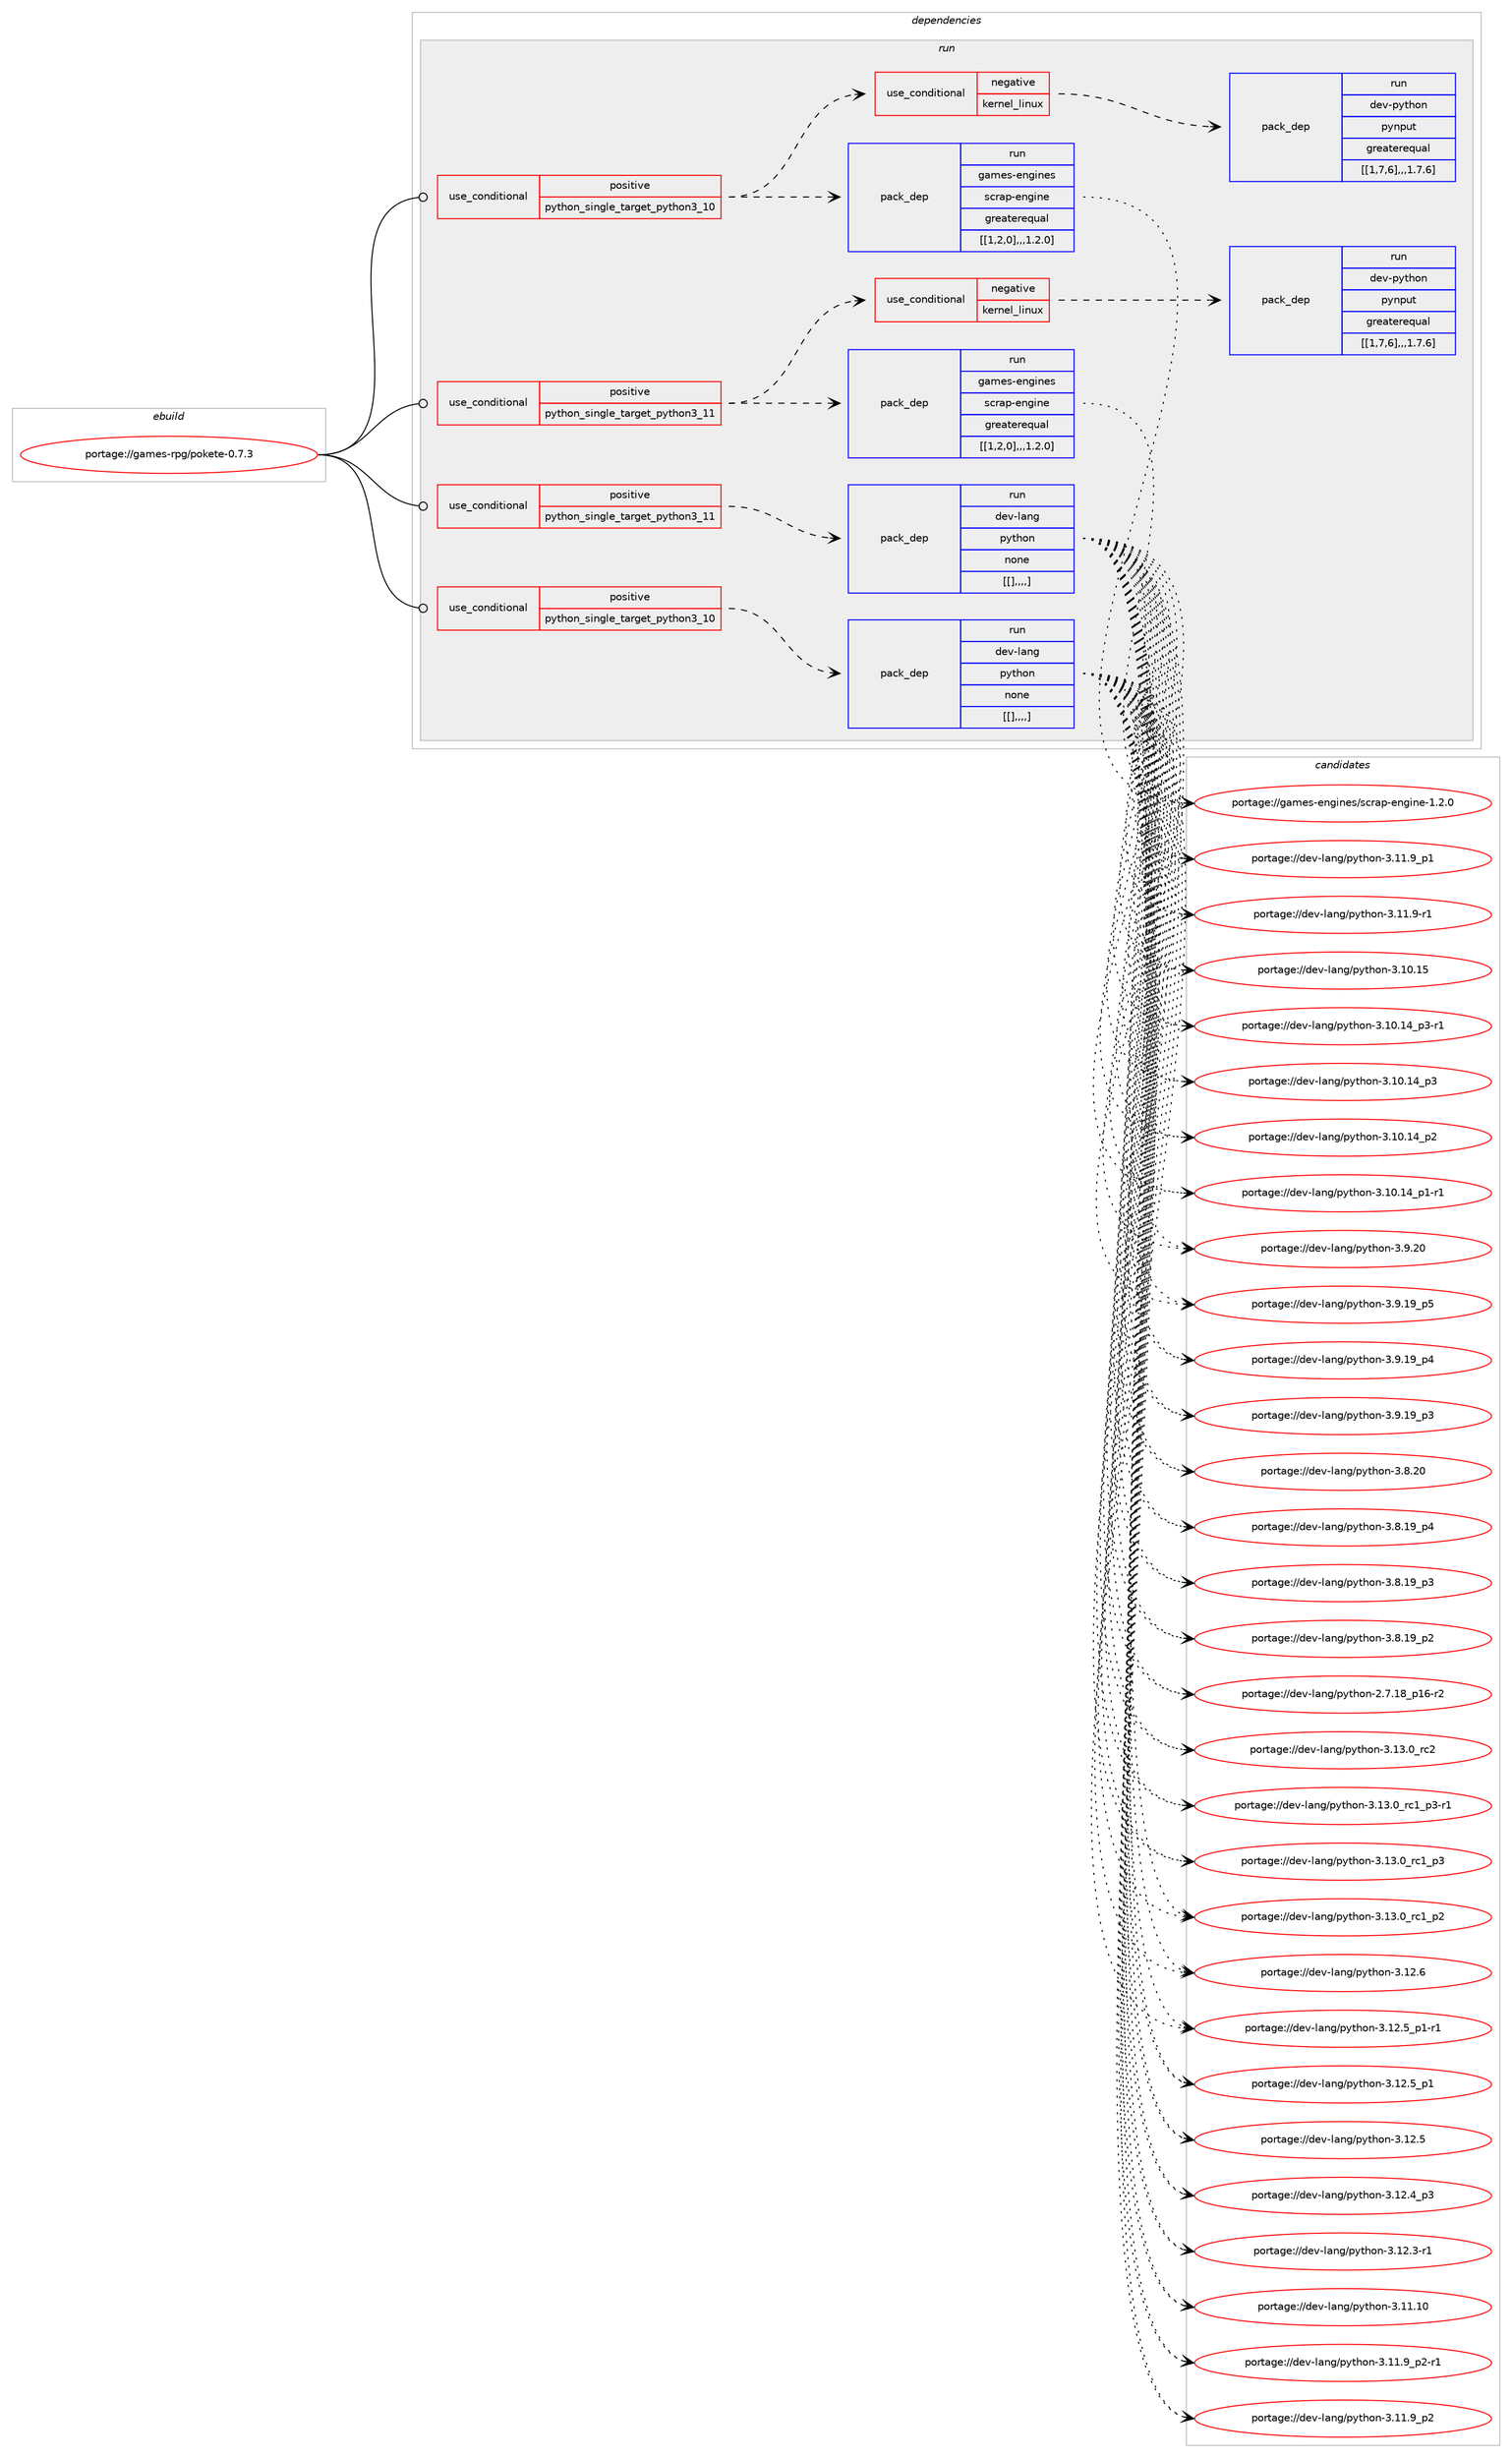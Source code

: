 digraph prolog {

# *************
# Graph options
# *************

newrank=true;
concentrate=true;
compound=true;
graph [rankdir=LR,fontname=Helvetica,fontsize=10,ranksep=1.5];#, ranksep=2.5, nodesep=0.2];
edge  [arrowhead=vee];
node  [fontname=Helvetica,fontsize=10];

# **********
# The ebuild
# **********

subgraph cluster_leftcol {
color=gray;
label=<<i>ebuild</i>>;
id [label="portage://games-rpg/pokete-0.7.3", color=red, width=4, href="../games-rpg/pokete-0.7.3.svg"];
}

# ****************
# The dependencies
# ****************

subgraph cluster_midcol {
color=gray;
label=<<i>dependencies</i>>;
subgraph cluster_compile {
fillcolor="#eeeeee";
style=filled;
label=<<i>compile</i>>;
}
subgraph cluster_compileandrun {
fillcolor="#eeeeee";
style=filled;
label=<<i>compile and run</i>>;
}
subgraph cluster_run {
fillcolor="#eeeeee";
style=filled;
label=<<i>run</i>>;
subgraph cond66369 {
dependency236964 [label=<<TABLE BORDER="0" CELLBORDER="1" CELLSPACING="0" CELLPADDING="4"><TR><TD ROWSPAN="3" CELLPADDING="10">use_conditional</TD></TR><TR><TD>positive</TD></TR><TR><TD>python_single_target_python3_10</TD></TR></TABLE>>, shape=none, color=red];
subgraph pack169093 {
dependency236965 [label=<<TABLE BORDER="0" CELLBORDER="1" CELLSPACING="0" CELLPADDING="4" WIDTH="220"><TR><TD ROWSPAN="6" CELLPADDING="30">pack_dep</TD></TR><TR><TD WIDTH="110">run</TD></TR><TR><TD>dev-lang</TD></TR><TR><TD>python</TD></TR><TR><TD>none</TD></TR><TR><TD>[[],,,,]</TD></TR></TABLE>>, shape=none, color=blue];
}
dependency236964:e -> dependency236965:w [weight=20,style="dashed",arrowhead="vee"];
}
id:e -> dependency236964:w [weight=20,style="solid",arrowhead="odot"];
subgraph cond66370 {
dependency236966 [label=<<TABLE BORDER="0" CELLBORDER="1" CELLSPACING="0" CELLPADDING="4"><TR><TD ROWSPAN="3" CELLPADDING="10">use_conditional</TD></TR><TR><TD>positive</TD></TR><TR><TD>python_single_target_python3_10</TD></TR></TABLE>>, shape=none, color=red];
subgraph pack169094 {
dependency236967 [label=<<TABLE BORDER="0" CELLBORDER="1" CELLSPACING="0" CELLPADDING="4" WIDTH="220"><TR><TD ROWSPAN="6" CELLPADDING="30">pack_dep</TD></TR><TR><TD WIDTH="110">run</TD></TR><TR><TD>games-engines</TD></TR><TR><TD>scrap-engine</TD></TR><TR><TD>greaterequal</TD></TR><TR><TD>[[1,2,0],,,1.2.0]</TD></TR></TABLE>>, shape=none, color=blue];
}
dependency236966:e -> dependency236967:w [weight=20,style="dashed",arrowhead="vee"];
subgraph cond66371 {
dependency236968 [label=<<TABLE BORDER="0" CELLBORDER="1" CELLSPACING="0" CELLPADDING="4"><TR><TD ROWSPAN="3" CELLPADDING="10">use_conditional</TD></TR><TR><TD>negative</TD></TR><TR><TD>kernel_linux</TD></TR></TABLE>>, shape=none, color=red];
subgraph pack169095 {
dependency236969 [label=<<TABLE BORDER="0" CELLBORDER="1" CELLSPACING="0" CELLPADDING="4" WIDTH="220"><TR><TD ROWSPAN="6" CELLPADDING="30">pack_dep</TD></TR><TR><TD WIDTH="110">run</TD></TR><TR><TD>dev-python</TD></TR><TR><TD>pynput</TD></TR><TR><TD>greaterequal</TD></TR><TR><TD>[[1,7,6],,,1.7.6]</TD></TR></TABLE>>, shape=none, color=blue];
}
dependency236968:e -> dependency236969:w [weight=20,style="dashed",arrowhead="vee"];
}
dependency236966:e -> dependency236968:w [weight=20,style="dashed",arrowhead="vee"];
}
id:e -> dependency236966:w [weight=20,style="solid",arrowhead="odot"];
subgraph cond66372 {
dependency236970 [label=<<TABLE BORDER="0" CELLBORDER="1" CELLSPACING="0" CELLPADDING="4"><TR><TD ROWSPAN="3" CELLPADDING="10">use_conditional</TD></TR><TR><TD>positive</TD></TR><TR><TD>python_single_target_python3_11</TD></TR></TABLE>>, shape=none, color=red];
subgraph pack169096 {
dependency236971 [label=<<TABLE BORDER="0" CELLBORDER="1" CELLSPACING="0" CELLPADDING="4" WIDTH="220"><TR><TD ROWSPAN="6" CELLPADDING="30">pack_dep</TD></TR><TR><TD WIDTH="110">run</TD></TR><TR><TD>dev-lang</TD></TR><TR><TD>python</TD></TR><TR><TD>none</TD></TR><TR><TD>[[],,,,]</TD></TR></TABLE>>, shape=none, color=blue];
}
dependency236970:e -> dependency236971:w [weight=20,style="dashed",arrowhead="vee"];
}
id:e -> dependency236970:w [weight=20,style="solid",arrowhead="odot"];
subgraph cond66373 {
dependency236972 [label=<<TABLE BORDER="0" CELLBORDER="1" CELLSPACING="0" CELLPADDING="4"><TR><TD ROWSPAN="3" CELLPADDING="10">use_conditional</TD></TR><TR><TD>positive</TD></TR><TR><TD>python_single_target_python3_11</TD></TR></TABLE>>, shape=none, color=red];
subgraph pack169097 {
dependency236973 [label=<<TABLE BORDER="0" CELLBORDER="1" CELLSPACING="0" CELLPADDING="4" WIDTH="220"><TR><TD ROWSPAN="6" CELLPADDING="30">pack_dep</TD></TR><TR><TD WIDTH="110">run</TD></TR><TR><TD>games-engines</TD></TR><TR><TD>scrap-engine</TD></TR><TR><TD>greaterequal</TD></TR><TR><TD>[[1,2,0],,,1.2.0]</TD></TR></TABLE>>, shape=none, color=blue];
}
dependency236972:e -> dependency236973:w [weight=20,style="dashed",arrowhead="vee"];
subgraph cond66374 {
dependency236974 [label=<<TABLE BORDER="0" CELLBORDER="1" CELLSPACING="0" CELLPADDING="4"><TR><TD ROWSPAN="3" CELLPADDING="10">use_conditional</TD></TR><TR><TD>negative</TD></TR><TR><TD>kernel_linux</TD></TR></TABLE>>, shape=none, color=red];
subgraph pack169098 {
dependency236975 [label=<<TABLE BORDER="0" CELLBORDER="1" CELLSPACING="0" CELLPADDING="4" WIDTH="220"><TR><TD ROWSPAN="6" CELLPADDING="30">pack_dep</TD></TR><TR><TD WIDTH="110">run</TD></TR><TR><TD>dev-python</TD></TR><TR><TD>pynput</TD></TR><TR><TD>greaterequal</TD></TR><TR><TD>[[1,7,6],,,1.7.6]</TD></TR></TABLE>>, shape=none, color=blue];
}
dependency236974:e -> dependency236975:w [weight=20,style="dashed",arrowhead="vee"];
}
dependency236972:e -> dependency236974:w [weight=20,style="dashed",arrowhead="vee"];
}
id:e -> dependency236972:w [weight=20,style="solid",arrowhead="odot"];
}
}

# **************
# The candidates
# **************

subgraph cluster_choices {
rank=same;
color=gray;
label=<<i>candidates</i>>;

subgraph choice169093 {
color=black;
nodesep=1;
choice10010111845108971101034711212111610411111045514649514648951149950 [label="portage://dev-lang/python-3.13.0_rc2", color=red, width=4,href="../dev-lang/python-3.13.0_rc2.svg"];
choice1001011184510897110103471121211161041111104551464951464895114994995112514511449 [label="portage://dev-lang/python-3.13.0_rc1_p3-r1", color=red, width=4,href="../dev-lang/python-3.13.0_rc1_p3-r1.svg"];
choice100101118451089711010347112121116104111110455146495146489511499499511251 [label="portage://dev-lang/python-3.13.0_rc1_p3", color=red, width=4,href="../dev-lang/python-3.13.0_rc1_p3.svg"];
choice100101118451089711010347112121116104111110455146495146489511499499511250 [label="portage://dev-lang/python-3.13.0_rc1_p2", color=red, width=4,href="../dev-lang/python-3.13.0_rc1_p2.svg"];
choice10010111845108971101034711212111610411111045514649504654 [label="portage://dev-lang/python-3.12.6", color=red, width=4,href="../dev-lang/python-3.12.6.svg"];
choice1001011184510897110103471121211161041111104551464950465395112494511449 [label="portage://dev-lang/python-3.12.5_p1-r1", color=red, width=4,href="../dev-lang/python-3.12.5_p1-r1.svg"];
choice100101118451089711010347112121116104111110455146495046539511249 [label="portage://dev-lang/python-3.12.5_p1", color=red, width=4,href="../dev-lang/python-3.12.5_p1.svg"];
choice10010111845108971101034711212111610411111045514649504653 [label="portage://dev-lang/python-3.12.5", color=red, width=4,href="../dev-lang/python-3.12.5.svg"];
choice100101118451089711010347112121116104111110455146495046529511251 [label="portage://dev-lang/python-3.12.4_p3", color=red, width=4,href="../dev-lang/python-3.12.4_p3.svg"];
choice100101118451089711010347112121116104111110455146495046514511449 [label="portage://dev-lang/python-3.12.3-r1", color=red, width=4,href="../dev-lang/python-3.12.3-r1.svg"];
choice1001011184510897110103471121211161041111104551464949464948 [label="portage://dev-lang/python-3.11.10", color=red, width=4,href="../dev-lang/python-3.11.10.svg"];
choice1001011184510897110103471121211161041111104551464949465795112504511449 [label="portage://dev-lang/python-3.11.9_p2-r1", color=red, width=4,href="../dev-lang/python-3.11.9_p2-r1.svg"];
choice100101118451089711010347112121116104111110455146494946579511250 [label="portage://dev-lang/python-3.11.9_p2", color=red, width=4,href="../dev-lang/python-3.11.9_p2.svg"];
choice100101118451089711010347112121116104111110455146494946579511249 [label="portage://dev-lang/python-3.11.9_p1", color=red, width=4,href="../dev-lang/python-3.11.9_p1.svg"];
choice100101118451089711010347112121116104111110455146494946574511449 [label="portage://dev-lang/python-3.11.9-r1", color=red, width=4,href="../dev-lang/python-3.11.9-r1.svg"];
choice1001011184510897110103471121211161041111104551464948464953 [label="portage://dev-lang/python-3.10.15", color=red, width=4,href="../dev-lang/python-3.10.15.svg"];
choice100101118451089711010347112121116104111110455146494846495295112514511449 [label="portage://dev-lang/python-3.10.14_p3-r1", color=red, width=4,href="../dev-lang/python-3.10.14_p3-r1.svg"];
choice10010111845108971101034711212111610411111045514649484649529511251 [label="portage://dev-lang/python-3.10.14_p3", color=red, width=4,href="../dev-lang/python-3.10.14_p3.svg"];
choice10010111845108971101034711212111610411111045514649484649529511250 [label="portage://dev-lang/python-3.10.14_p2", color=red, width=4,href="../dev-lang/python-3.10.14_p2.svg"];
choice100101118451089711010347112121116104111110455146494846495295112494511449 [label="portage://dev-lang/python-3.10.14_p1-r1", color=red, width=4,href="../dev-lang/python-3.10.14_p1-r1.svg"];
choice10010111845108971101034711212111610411111045514657465048 [label="portage://dev-lang/python-3.9.20", color=red, width=4,href="../dev-lang/python-3.9.20.svg"];
choice100101118451089711010347112121116104111110455146574649579511253 [label="portage://dev-lang/python-3.9.19_p5", color=red, width=4,href="../dev-lang/python-3.9.19_p5.svg"];
choice100101118451089711010347112121116104111110455146574649579511252 [label="portage://dev-lang/python-3.9.19_p4", color=red, width=4,href="../dev-lang/python-3.9.19_p4.svg"];
choice100101118451089711010347112121116104111110455146574649579511251 [label="portage://dev-lang/python-3.9.19_p3", color=red, width=4,href="../dev-lang/python-3.9.19_p3.svg"];
choice10010111845108971101034711212111610411111045514656465048 [label="portage://dev-lang/python-3.8.20", color=red, width=4,href="../dev-lang/python-3.8.20.svg"];
choice100101118451089711010347112121116104111110455146564649579511252 [label="portage://dev-lang/python-3.8.19_p4", color=red, width=4,href="../dev-lang/python-3.8.19_p4.svg"];
choice100101118451089711010347112121116104111110455146564649579511251 [label="portage://dev-lang/python-3.8.19_p3", color=red, width=4,href="../dev-lang/python-3.8.19_p3.svg"];
choice100101118451089711010347112121116104111110455146564649579511250 [label="portage://dev-lang/python-3.8.19_p2", color=red, width=4,href="../dev-lang/python-3.8.19_p2.svg"];
choice100101118451089711010347112121116104111110455046554649569511249544511450 [label="portage://dev-lang/python-2.7.18_p16-r2", color=red, width=4,href="../dev-lang/python-2.7.18_p16-r2.svg"];
dependency236965:e -> choice10010111845108971101034711212111610411111045514649514648951149950:w [style=dotted,weight="100"];
dependency236965:e -> choice1001011184510897110103471121211161041111104551464951464895114994995112514511449:w [style=dotted,weight="100"];
dependency236965:e -> choice100101118451089711010347112121116104111110455146495146489511499499511251:w [style=dotted,weight="100"];
dependency236965:e -> choice100101118451089711010347112121116104111110455146495146489511499499511250:w [style=dotted,weight="100"];
dependency236965:e -> choice10010111845108971101034711212111610411111045514649504654:w [style=dotted,weight="100"];
dependency236965:e -> choice1001011184510897110103471121211161041111104551464950465395112494511449:w [style=dotted,weight="100"];
dependency236965:e -> choice100101118451089711010347112121116104111110455146495046539511249:w [style=dotted,weight="100"];
dependency236965:e -> choice10010111845108971101034711212111610411111045514649504653:w [style=dotted,weight="100"];
dependency236965:e -> choice100101118451089711010347112121116104111110455146495046529511251:w [style=dotted,weight="100"];
dependency236965:e -> choice100101118451089711010347112121116104111110455146495046514511449:w [style=dotted,weight="100"];
dependency236965:e -> choice1001011184510897110103471121211161041111104551464949464948:w [style=dotted,weight="100"];
dependency236965:e -> choice1001011184510897110103471121211161041111104551464949465795112504511449:w [style=dotted,weight="100"];
dependency236965:e -> choice100101118451089711010347112121116104111110455146494946579511250:w [style=dotted,weight="100"];
dependency236965:e -> choice100101118451089711010347112121116104111110455146494946579511249:w [style=dotted,weight="100"];
dependency236965:e -> choice100101118451089711010347112121116104111110455146494946574511449:w [style=dotted,weight="100"];
dependency236965:e -> choice1001011184510897110103471121211161041111104551464948464953:w [style=dotted,weight="100"];
dependency236965:e -> choice100101118451089711010347112121116104111110455146494846495295112514511449:w [style=dotted,weight="100"];
dependency236965:e -> choice10010111845108971101034711212111610411111045514649484649529511251:w [style=dotted,weight="100"];
dependency236965:e -> choice10010111845108971101034711212111610411111045514649484649529511250:w [style=dotted,weight="100"];
dependency236965:e -> choice100101118451089711010347112121116104111110455146494846495295112494511449:w [style=dotted,weight="100"];
dependency236965:e -> choice10010111845108971101034711212111610411111045514657465048:w [style=dotted,weight="100"];
dependency236965:e -> choice100101118451089711010347112121116104111110455146574649579511253:w [style=dotted,weight="100"];
dependency236965:e -> choice100101118451089711010347112121116104111110455146574649579511252:w [style=dotted,weight="100"];
dependency236965:e -> choice100101118451089711010347112121116104111110455146574649579511251:w [style=dotted,weight="100"];
dependency236965:e -> choice10010111845108971101034711212111610411111045514656465048:w [style=dotted,weight="100"];
dependency236965:e -> choice100101118451089711010347112121116104111110455146564649579511252:w [style=dotted,weight="100"];
dependency236965:e -> choice100101118451089711010347112121116104111110455146564649579511251:w [style=dotted,weight="100"];
dependency236965:e -> choice100101118451089711010347112121116104111110455146564649579511250:w [style=dotted,weight="100"];
dependency236965:e -> choice100101118451089711010347112121116104111110455046554649569511249544511450:w [style=dotted,weight="100"];
}
subgraph choice169094 {
color=black;
nodesep=1;
choice103971091011154510111010310511010111547115991149711245101110103105110101454946504648 [label="portage://games-engines/scrap-engine-1.2.0", color=red, width=4,href="../games-engines/scrap-engine-1.2.0.svg"];
dependency236967:e -> choice103971091011154510111010310511010111547115991149711245101110103105110101454946504648:w [style=dotted,weight="100"];
}
subgraph choice169095 {
color=black;
nodesep=1;
}
subgraph choice169096 {
color=black;
nodesep=1;
choice10010111845108971101034711212111610411111045514649514648951149950 [label="portage://dev-lang/python-3.13.0_rc2", color=red, width=4,href="../dev-lang/python-3.13.0_rc2.svg"];
choice1001011184510897110103471121211161041111104551464951464895114994995112514511449 [label="portage://dev-lang/python-3.13.0_rc1_p3-r1", color=red, width=4,href="../dev-lang/python-3.13.0_rc1_p3-r1.svg"];
choice100101118451089711010347112121116104111110455146495146489511499499511251 [label="portage://dev-lang/python-3.13.0_rc1_p3", color=red, width=4,href="../dev-lang/python-3.13.0_rc1_p3.svg"];
choice100101118451089711010347112121116104111110455146495146489511499499511250 [label="portage://dev-lang/python-3.13.0_rc1_p2", color=red, width=4,href="../dev-lang/python-3.13.0_rc1_p2.svg"];
choice10010111845108971101034711212111610411111045514649504654 [label="portage://dev-lang/python-3.12.6", color=red, width=4,href="../dev-lang/python-3.12.6.svg"];
choice1001011184510897110103471121211161041111104551464950465395112494511449 [label="portage://dev-lang/python-3.12.5_p1-r1", color=red, width=4,href="../dev-lang/python-3.12.5_p1-r1.svg"];
choice100101118451089711010347112121116104111110455146495046539511249 [label="portage://dev-lang/python-3.12.5_p1", color=red, width=4,href="../dev-lang/python-3.12.5_p1.svg"];
choice10010111845108971101034711212111610411111045514649504653 [label="portage://dev-lang/python-3.12.5", color=red, width=4,href="../dev-lang/python-3.12.5.svg"];
choice100101118451089711010347112121116104111110455146495046529511251 [label="portage://dev-lang/python-3.12.4_p3", color=red, width=4,href="../dev-lang/python-3.12.4_p3.svg"];
choice100101118451089711010347112121116104111110455146495046514511449 [label="portage://dev-lang/python-3.12.3-r1", color=red, width=4,href="../dev-lang/python-3.12.3-r1.svg"];
choice1001011184510897110103471121211161041111104551464949464948 [label="portage://dev-lang/python-3.11.10", color=red, width=4,href="../dev-lang/python-3.11.10.svg"];
choice1001011184510897110103471121211161041111104551464949465795112504511449 [label="portage://dev-lang/python-3.11.9_p2-r1", color=red, width=4,href="../dev-lang/python-3.11.9_p2-r1.svg"];
choice100101118451089711010347112121116104111110455146494946579511250 [label="portage://dev-lang/python-3.11.9_p2", color=red, width=4,href="../dev-lang/python-3.11.9_p2.svg"];
choice100101118451089711010347112121116104111110455146494946579511249 [label="portage://dev-lang/python-3.11.9_p1", color=red, width=4,href="../dev-lang/python-3.11.9_p1.svg"];
choice100101118451089711010347112121116104111110455146494946574511449 [label="portage://dev-lang/python-3.11.9-r1", color=red, width=4,href="../dev-lang/python-3.11.9-r1.svg"];
choice1001011184510897110103471121211161041111104551464948464953 [label="portage://dev-lang/python-3.10.15", color=red, width=4,href="../dev-lang/python-3.10.15.svg"];
choice100101118451089711010347112121116104111110455146494846495295112514511449 [label="portage://dev-lang/python-3.10.14_p3-r1", color=red, width=4,href="../dev-lang/python-3.10.14_p3-r1.svg"];
choice10010111845108971101034711212111610411111045514649484649529511251 [label="portage://dev-lang/python-3.10.14_p3", color=red, width=4,href="../dev-lang/python-3.10.14_p3.svg"];
choice10010111845108971101034711212111610411111045514649484649529511250 [label="portage://dev-lang/python-3.10.14_p2", color=red, width=4,href="../dev-lang/python-3.10.14_p2.svg"];
choice100101118451089711010347112121116104111110455146494846495295112494511449 [label="portage://dev-lang/python-3.10.14_p1-r1", color=red, width=4,href="../dev-lang/python-3.10.14_p1-r1.svg"];
choice10010111845108971101034711212111610411111045514657465048 [label="portage://dev-lang/python-3.9.20", color=red, width=4,href="../dev-lang/python-3.9.20.svg"];
choice100101118451089711010347112121116104111110455146574649579511253 [label="portage://dev-lang/python-3.9.19_p5", color=red, width=4,href="../dev-lang/python-3.9.19_p5.svg"];
choice100101118451089711010347112121116104111110455146574649579511252 [label="portage://dev-lang/python-3.9.19_p4", color=red, width=4,href="../dev-lang/python-3.9.19_p4.svg"];
choice100101118451089711010347112121116104111110455146574649579511251 [label="portage://dev-lang/python-3.9.19_p3", color=red, width=4,href="../dev-lang/python-3.9.19_p3.svg"];
choice10010111845108971101034711212111610411111045514656465048 [label="portage://dev-lang/python-3.8.20", color=red, width=4,href="../dev-lang/python-3.8.20.svg"];
choice100101118451089711010347112121116104111110455146564649579511252 [label="portage://dev-lang/python-3.8.19_p4", color=red, width=4,href="../dev-lang/python-3.8.19_p4.svg"];
choice100101118451089711010347112121116104111110455146564649579511251 [label="portage://dev-lang/python-3.8.19_p3", color=red, width=4,href="../dev-lang/python-3.8.19_p3.svg"];
choice100101118451089711010347112121116104111110455146564649579511250 [label="portage://dev-lang/python-3.8.19_p2", color=red, width=4,href="../dev-lang/python-3.8.19_p2.svg"];
choice100101118451089711010347112121116104111110455046554649569511249544511450 [label="portage://dev-lang/python-2.7.18_p16-r2", color=red, width=4,href="../dev-lang/python-2.7.18_p16-r2.svg"];
dependency236971:e -> choice10010111845108971101034711212111610411111045514649514648951149950:w [style=dotted,weight="100"];
dependency236971:e -> choice1001011184510897110103471121211161041111104551464951464895114994995112514511449:w [style=dotted,weight="100"];
dependency236971:e -> choice100101118451089711010347112121116104111110455146495146489511499499511251:w [style=dotted,weight="100"];
dependency236971:e -> choice100101118451089711010347112121116104111110455146495146489511499499511250:w [style=dotted,weight="100"];
dependency236971:e -> choice10010111845108971101034711212111610411111045514649504654:w [style=dotted,weight="100"];
dependency236971:e -> choice1001011184510897110103471121211161041111104551464950465395112494511449:w [style=dotted,weight="100"];
dependency236971:e -> choice100101118451089711010347112121116104111110455146495046539511249:w [style=dotted,weight="100"];
dependency236971:e -> choice10010111845108971101034711212111610411111045514649504653:w [style=dotted,weight="100"];
dependency236971:e -> choice100101118451089711010347112121116104111110455146495046529511251:w [style=dotted,weight="100"];
dependency236971:e -> choice100101118451089711010347112121116104111110455146495046514511449:w [style=dotted,weight="100"];
dependency236971:e -> choice1001011184510897110103471121211161041111104551464949464948:w [style=dotted,weight="100"];
dependency236971:e -> choice1001011184510897110103471121211161041111104551464949465795112504511449:w [style=dotted,weight="100"];
dependency236971:e -> choice100101118451089711010347112121116104111110455146494946579511250:w [style=dotted,weight="100"];
dependency236971:e -> choice100101118451089711010347112121116104111110455146494946579511249:w [style=dotted,weight="100"];
dependency236971:e -> choice100101118451089711010347112121116104111110455146494946574511449:w [style=dotted,weight="100"];
dependency236971:e -> choice1001011184510897110103471121211161041111104551464948464953:w [style=dotted,weight="100"];
dependency236971:e -> choice100101118451089711010347112121116104111110455146494846495295112514511449:w [style=dotted,weight="100"];
dependency236971:e -> choice10010111845108971101034711212111610411111045514649484649529511251:w [style=dotted,weight="100"];
dependency236971:e -> choice10010111845108971101034711212111610411111045514649484649529511250:w [style=dotted,weight="100"];
dependency236971:e -> choice100101118451089711010347112121116104111110455146494846495295112494511449:w [style=dotted,weight="100"];
dependency236971:e -> choice10010111845108971101034711212111610411111045514657465048:w [style=dotted,weight="100"];
dependency236971:e -> choice100101118451089711010347112121116104111110455146574649579511253:w [style=dotted,weight="100"];
dependency236971:e -> choice100101118451089711010347112121116104111110455146574649579511252:w [style=dotted,weight="100"];
dependency236971:e -> choice100101118451089711010347112121116104111110455146574649579511251:w [style=dotted,weight="100"];
dependency236971:e -> choice10010111845108971101034711212111610411111045514656465048:w [style=dotted,weight="100"];
dependency236971:e -> choice100101118451089711010347112121116104111110455146564649579511252:w [style=dotted,weight="100"];
dependency236971:e -> choice100101118451089711010347112121116104111110455146564649579511251:w [style=dotted,weight="100"];
dependency236971:e -> choice100101118451089711010347112121116104111110455146564649579511250:w [style=dotted,weight="100"];
dependency236971:e -> choice100101118451089711010347112121116104111110455046554649569511249544511450:w [style=dotted,weight="100"];
}
subgraph choice169097 {
color=black;
nodesep=1;
choice103971091011154510111010310511010111547115991149711245101110103105110101454946504648 [label="portage://games-engines/scrap-engine-1.2.0", color=red, width=4,href="../games-engines/scrap-engine-1.2.0.svg"];
dependency236973:e -> choice103971091011154510111010310511010111547115991149711245101110103105110101454946504648:w [style=dotted,weight="100"];
}
subgraph choice169098 {
color=black;
nodesep=1;
}
}

}
